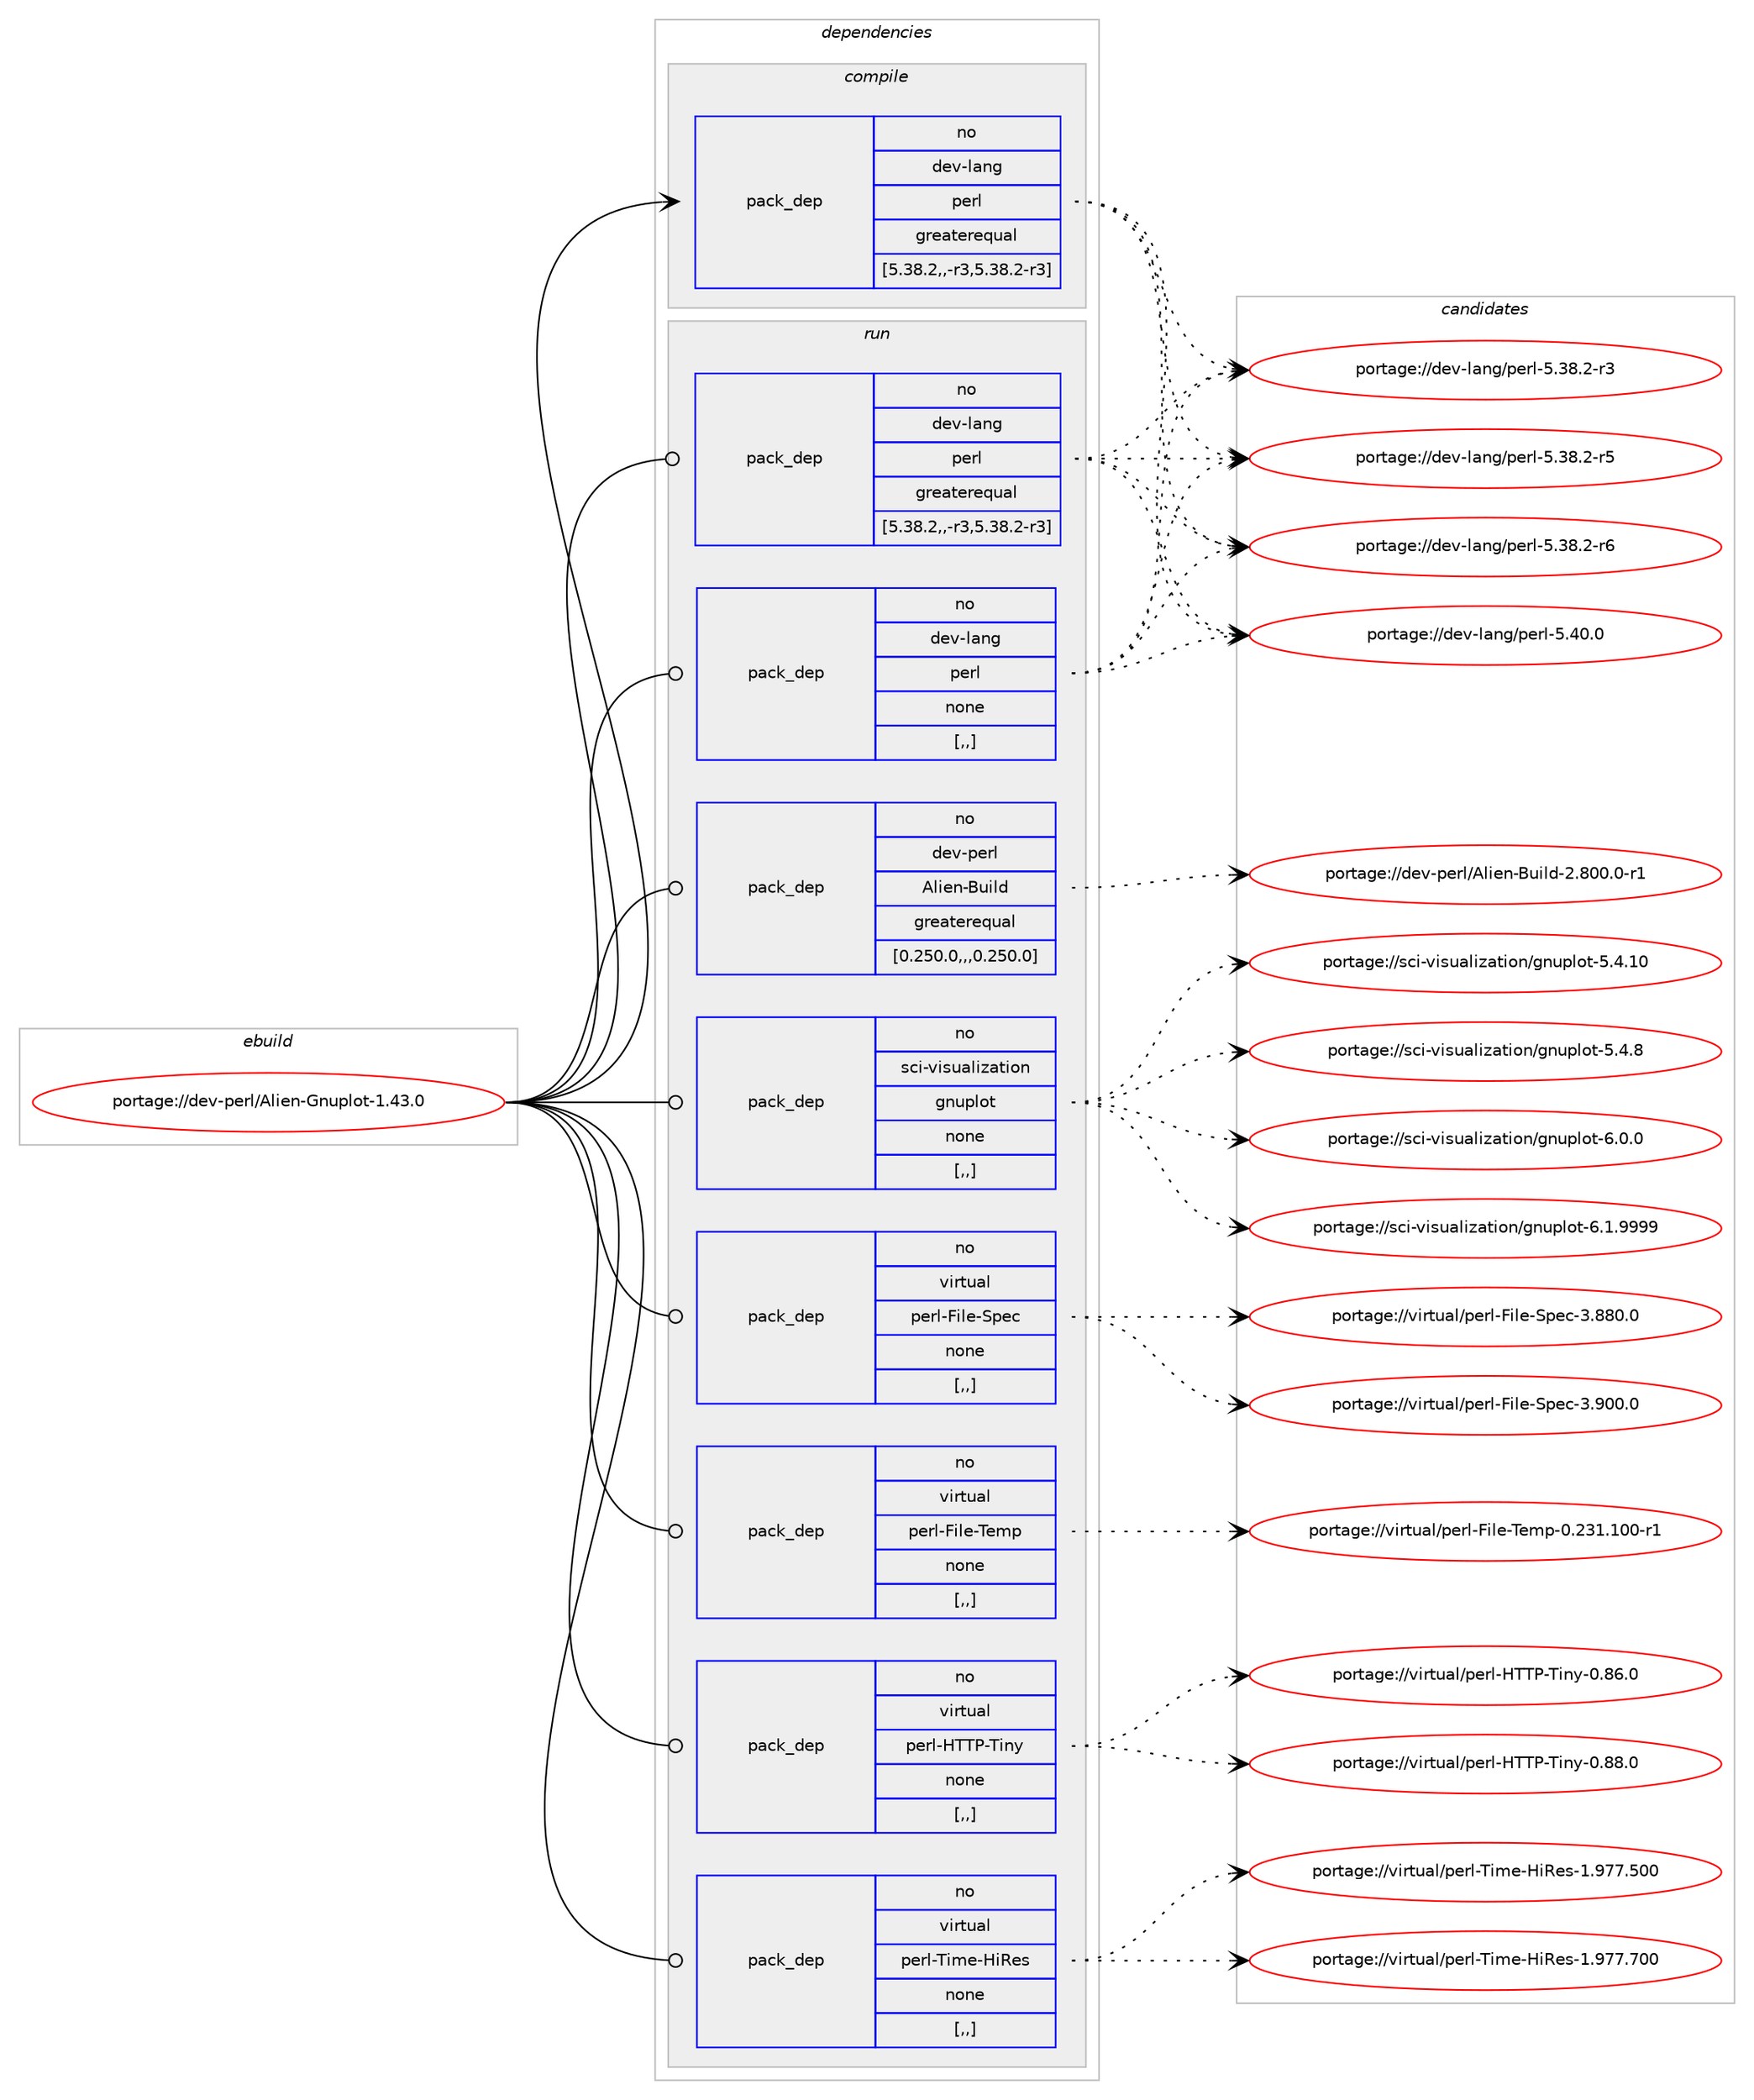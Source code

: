 digraph prolog {

# *************
# Graph options
# *************

newrank=true;
concentrate=true;
compound=true;
graph [rankdir=LR,fontname=Helvetica,fontsize=10,ranksep=1.5];#, ranksep=2.5, nodesep=0.2];
edge  [arrowhead=vee];
node  [fontname=Helvetica,fontsize=10];

# **********
# The ebuild
# **********

subgraph cluster_leftcol {
color=gray;
rank=same;
label=<<i>ebuild</i>>;
id [label="portage://dev-perl/Alien-Gnuplot-1.43.0", color=red, width=4, href="../dev-perl/Alien-Gnuplot-1.43.0.svg"];
}

# ****************
# The dependencies
# ****************

subgraph cluster_midcol {
color=gray;
label=<<i>dependencies</i>>;
subgraph cluster_compile {
fillcolor="#eeeeee";
style=filled;
label=<<i>compile</i>>;
subgraph pack92326 {
dependency122383 [label=<<TABLE BORDER="0" CELLBORDER="1" CELLSPACING="0" CELLPADDING="4" WIDTH="220"><TR><TD ROWSPAN="6" CELLPADDING="30">pack_dep</TD></TR><TR><TD WIDTH="110">no</TD></TR><TR><TD>dev-lang</TD></TR><TR><TD>perl</TD></TR><TR><TD>greaterequal</TD></TR><TR><TD>[5.38.2,,-r3,5.38.2-r3]</TD></TR></TABLE>>, shape=none, color=blue];
}
id:e -> dependency122383:w [weight=20,style="solid",arrowhead="vee"];
}
subgraph cluster_compileandrun {
fillcolor="#eeeeee";
style=filled;
label=<<i>compile and run</i>>;
}
subgraph cluster_run {
fillcolor="#eeeeee";
style=filled;
label=<<i>run</i>>;
subgraph pack92327 {
dependency122384 [label=<<TABLE BORDER="0" CELLBORDER="1" CELLSPACING="0" CELLPADDING="4" WIDTH="220"><TR><TD ROWSPAN="6" CELLPADDING="30">pack_dep</TD></TR><TR><TD WIDTH="110">no</TD></TR><TR><TD>dev-lang</TD></TR><TR><TD>perl</TD></TR><TR><TD>greaterequal</TD></TR><TR><TD>[5.38.2,,-r3,5.38.2-r3]</TD></TR></TABLE>>, shape=none, color=blue];
}
id:e -> dependency122384:w [weight=20,style="solid",arrowhead="odot"];
subgraph pack92328 {
dependency122385 [label=<<TABLE BORDER="0" CELLBORDER="1" CELLSPACING="0" CELLPADDING="4" WIDTH="220"><TR><TD ROWSPAN="6" CELLPADDING="30">pack_dep</TD></TR><TR><TD WIDTH="110">no</TD></TR><TR><TD>dev-lang</TD></TR><TR><TD>perl</TD></TR><TR><TD>none</TD></TR><TR><TD>[,,]</TD></TR></TABLE>>, shape=none, color=blue];
}
id:e -> dependency122385:w [weight=20,style="solid",arrowhead="odot"];
subgraph pack92329 {
dependency122386 [label=<<TABLE BORDER="0" CELLBORDER="1" CELLSPACING="0" CELLPADDING="4" WIDTH="220"><TR><TD ROWSPAN="6" CELLPADDING="30">pack_dep</TD></TR><TR><TD WIDTH="110">no</TD></TR><TR><TD>dev-perl</TD></TR><TR><TD>Alien-Build</TD></TR><TR><TD>greaterequal</TD></TR><TR><TD>[0.250.0,,,0.250.0]</TD></TR></TABLE>>, shape=none, color=blue];
}
id:e -> dependency122386:w [weight=20,style="solid",arrowhead="odot"];
subgraph pack92330 {
dependency122387 [label=<<TABLE BORDER="0" CELLBORDER="1" CELLSPACING="0" CELLPADDING="4" WIDTH="220"><TR><TD ROWSPAN="6" CELLPADDING="30">pack_dep</TD></TR><TR><TD WIDTH="110">no</TD></TR><TR><TD>sci-visualization</TD></TR><TR><TD>gnuplot</TD></TR><TR><TD>none</TD></TR><TR><TD>[,,]</TD></TR></TABLE>>, shape=none, color=blue];
}
id:e -> dependency122387:w [weight=20,style="solid",arrowhead="odot"];
subgraph pack92331 {
dependency122388 [label=<<TABLE BORDER="0" CELLBORDER="1" CELLSPACING="0" CELLPADDING="4" WIDTH="220"><TR><TD ROWSPAN="6" CELLPADDING="30">pack_dep</TD></TR><TR><TD WIDTH="110">no</TD></TR><TR><TD>virtual</TD></TR><TR><TD>perl-File-Spec</TD></TR><TR><TD>none</TD></TR><TR><TD>[,,]</TD></TR></TABLE>>, shape=none, color=blue];
}
id:e -> dependency122388:w [weight=20,style="solid",arrowhead="odot"];
subgraph pack92332 {
dependency122389 [label=<<TABLE BORDER="0" CELLBORDER="1" CELLSPACING="0" CELLPADDING="4" WIDTH="220"><TR><TD ROWSPAN="6" CELLPADDING="30">pack_dep</TD></TR><TR><TD WIDTH="110">no</TD></TR><TR><TD>virtual</TD></TR><TR><TD>perl-File-Temp</TD></TR><TR><TD>none</TD></TR><TR><TD>[,,]</TD></TR></TABLE>>, shape=none, color=blue];
}
id:e -> dependency122389:w [weight=20,style="solid",arrowhead="odot"];
subgraph pack92333 {
dependency122390 [label=<<TABLE BORDER="0" CELLBORDER="1" CELLSPACING="0" CELLPADDING="4" WIDTH="220"><TR><TD ROWSPAN="6" CELLPADDING="30">pack_dep</TD></TR><TR><TD WIDTH="110">no</TD></TR><TR><TD>virtual</TD></TR><TR><TD>perl-HTTP-Tiny</TD></TR><TR><TD>none</TD></TR><TR><TD>[,,]</TD></TR></TABLE>>, shape=none, color=blue];
}
id:e -> dependency122390:w [weight=20,style="solid",arrowhead="odot"];
subgraph pack92334 {
dependency122391 [label=<<TABLE BORDER="0" CELLBORDER="1" CELLSPACING="0" CELLPADDING="4" WIDTH="220"><TR><TD ROWSPAN="6" CELLPADDING="30">pack_dep</TD></TR><TR><TD WIDTH="110">no</TD></TR><TR><TD>virtual</TD></TR><TR><TD>perl-Time-HiRes</TD></TR><TR><TD>none</TD></TR><TR><TD>[,,]</TD></TR></TABLE>>, shape=none, color=blue];
}
id:e -> dependency122391:w [weight=20,style="solid",arrowhead="odot"];
}
}

# **************
# The candidates
# **************

subgraph cluster_choices {
rank=same;
color=gray;
label=<<i>candidates</i>>;

subgraph choice92326 {
color=black;
nodesep=1;
choice100101118451089711010347112101114108455346515646504511451 [label="portage://dev-lang/perl-5.38.2-r3", color=red, width=4,href="../dev-lang/perl-5.38.2-r3.svg"];
choice100101118451089711010347112101114108455346515646504511453 [label="portage://dev-lang/perl-5.38.2-r5", color=red, width=4,href="../dev-lang/perl-5.38.2-r5.svg"];
choice100101118451089711010347112101114108455346515646504511454 [label="portage://dev-lang/perl-5.38.2-r6", color=red, width=4,href="../dev-lang/perl-5.38.2-r6.svg"];
choice10010111845108971101034711210111410845534652484648 [label="portage://dev-lang/perl-5.40.0", color=red, width=4,href="../dev-lang/perl-5.40.0.svg"];
dependency122383:e -> choice100101118451089711010347112101114108455346515646504511451:w [style=dotted,weight="100"];
dependency122383:e -> choice100101118451089711010347112101114108455346515646504511453:w [style=dotted,weight="100"];
dependency122383:e -> choice100101118451089711010347112101114108455346515646504511454:w [style=dotted,weight="100"];
dependency122383:e -> choice10010111845108971101034711210111410845534652484648:w [style=dotted,weight="100"];
}
subgraph choice92327 {
color=black;
nodesep=1;
choice100101118451089711010347112101114108455346515646504511451 [label="portage://dev-lang/perl-5.38.2-r3", color=red, width=4,href="../dev-lang/perl-5.38.2-r3.svg"];
choice100101118451089711010347112101114108455346515646504511453 [label="portage://dev-lang/perl-5.38.2-r5", color=red, width=4,href="../dev-lang/perl-5.38.2-r5.svg"];
choice100101118451089711010347112101114108455346515646504511454 [label="portage://dev-lang/perl-5.38.2-r6", color=red, width=4,href="../dev-lang/perl-5.38.2-r6.svg"];
choice10010111845108971101034711210111410845534652484648 [label="portage://dev-lang/perl-5.40.0", color=red, width=4,href="../dev-lang/perl-5.40.0.svg"];
dependency122384:e -> choice100101118451089711010347112101114108455346515646504511451:w [style=dotted,weight="100"];
dependency122384:e -> choice100101118451089711010347112101114108455346515646504511453:w [style=dotted,weight="100"];
dependency122384:e -> choice100101118451089711010347112101114108455346515646504511454:w [style=dotted,weight="100"];
dependency122384:e -> choice10010111845108971101034711210111410845534652484648:w [style=dotted,weight="100"];
}
subgraph choice92328 {
color=black;
nodesep=1;
choice100101118451089711010347112101114108455346515646504511451 [label="portage://dev-lang/perl-5.38.2-r3", color=red, width=4,href="../dev-lang/perl-5.38.2-r3.svg"];
choice100101118451089711010347112101114108455346515646504511453 [label="portage://dev-lang/perl-5.38.2-r5", color=red, width=4,href="../dev-lang/perl-5.38.2-r5.svg"];
choice100101118451089711010347112101114108455346515646504511454 [label="portage://dev-lang/perl-5.38.2-r6", color=red, width=4,href="../dev-lang/perl-5.38.2-r6.svg"];
choice10010111845108971101034711210111410845534652484648 [label="portage://dev-lang/perl-5.40.0", color=red, width=4,href="../dev-lang/perl-5.40.0.svg"];
dependency122385:e -> choice100101118451089711010347112101114108455346515646504511451:w [style=dotted,weight="100"];
dependency122385:e -> choice100101118451089711010347112101114108455346515646504511453:w [style=dotted,weight="100"];
dependency122385:e -> choice100101118451089711010347112101114108455346515646504511454:w [style=dotted,weight="100"];
dependency122385:e -> choice10010111845108971101034711210111410845534652484648:w [style=dotted,weight="100"];
}
subgraph choice92329 {
color=black;
nodesep=1;
choice100101118451121011141084765108105101110456611710510810045504656484846484511449 [label="portage://dev-perl/Alien-Build-2.800.0-r1", color=red, width=4,href="../dev-perl/Alien-Build-2.800.0-r1.svg"];
dependency122386:e -> choice100101118451121011141084765108105101110456611710510810045504656484846484511449:w [style=dotted,weight="100"];
}
subgraph choice92330 {
color=black;
nodesep=1;
choice115991054511810511511797108105122971161051111104710311011711210811111645534652464948 [label="portage://sci-visualization/gnuplot-5.4.10", color=red, width=4,href="../sci-visualization/gnuplot-5.4.10.svg"];
choice1159910545118105115117971081051229711610511111047103110117112108111116455346524656 [label="portage://sci-visualization/gnuplot-5.4.8", color=red, width=4,href="../sci-visualization/gnuplot-5.4.8.svg"];
choice1159910545118105115117971081051229711610511111047103110117112108111116455446484648 [label="portage://sci-visualization/gnuplot-6.0.0", color=red, width=4,href="../sci-visualization/gnuplot-6.0.0.svg"];
choice1159910545118105115117971081051229711610511111047103110117112108111116455446494657575757 [label="portage://sci-visualization/gnuplot-6.1.9999", color=red, width=4,href="../sci-visualization/gnuplot-6.1.9999.svg"];
dependency122387:e -> choice115991054511810511511797108105122971161051111104710311011711210811111645534652464948:w [style=dotted,weight="100"];
dependency122387:e -> choice1159910545118105115117971081051229711610511111047103110117112108111116455346524656:w [style=dotted,weight="100"];
dependency122387:e -> choice1159910545118105115117971081051229711610511111047103110117112108111116455446484648:w [style=dotted,weight="100"];
dependency122387:e -> choice1159910545118105115117971081051229711610511111047103110117112108111116455446494657575757:w [style=dotted,weight="100"];
}
subgraph choice92331 {
color=black;
nodesep=1;
choice118105114116117971084711210111410845701051081014583112101994551465656484648 [label="portage://virtual/perl-File-Spec-3.880.0", color=red, width=4,href="../virtual/perl-File-Spec-3.880.0.svg"];
choice118105114116117971084711210111410845701051081014583112101994551465748484648 [label="portage://virtual/perl-File-Spec-3.900.0", color=red, width=4,href="../virtual/perl-File-Spec-3.900.0.svg"];
dependency122388:e -> choice118105114116117971084711210111410845701051081014583112101994551465656484648:w [style=dotted,weight="100"];
dependency122388:e -> choice118105114116117971084711210111410845701051081014583112101994551465748484648:w [style=dotted,weight="100"];
}
subgraph choice92332 {
color=black;
nodesep=1;
choice118105114116117971084711210111410845701051081014584101109112454846505149464948484511449 [label="portage://virtual/perl-File-Temp-0.231.100-r1", color=red, width=4,href="../virtual/perl-File-Temp-0.231.100-r1.svg"];
dependency122389:e -> choice118105114116117971084711210111410845701051081014584101109112454846505149464948484511449:w [style=dotted,weight="100"];
}
subgraph choice92333 {
color=black;
nodesep=1;
choice11810511411611797108471121011141084572848480458410511012145484656544648 [label="portage://virtual/perl-HTTP-Tiny-0.86.0", color=red, width=4,href="../virtual/perl-HTTP-Tiny-0.86.0.svg"];
choice11810511411611797108471121011141084572848480458410511012145484656564648 [label="portage://virtual/perl-HTTP-Tiny-0.88.0", color=red, width=4,href="../virtual/perl-HTTP-Tiny-0.88.0.svg"];
dependency122390:e -> choice11810511411611797108471121011141084572848480458410511012145484656544648:w [style=dotted,weight="100"];
dependency122390:e -> choice11810511411611797108471121011141084572848480458410511012145484656564648:w [style=dotted,weight="100"];
}
subgraph choice92334 {
color=black;
nodesep=1;
choice1181051141161179710847112101114108458410510910145721058210111545494657555546534848 [label="portage://virtual/perl-Time-HiRes-1.977.500", color=red, width=4,href="../virtual/perl-Time-HiRes-1.977.500.svg"];
choice1181051141161179710847112101114108458410510910145721058210111545494657555546554848 [label="portage://virtual/perl-Time-HiRes-1.977.700", color=red, width=4,href="../virtual/perl-Time-HiRes-1.977.700.svg"];
dependency122391:e -> choice1181051141161179710847112101114108458410510910145721058210111545494657555546534848:w [style=dotted,weight="100"];
dependency122391:e -> choice1181051141161179710847112101114108458410510910145721058210111545494657555546554848:w [style=dotted,weight="100"];
}
}

}
